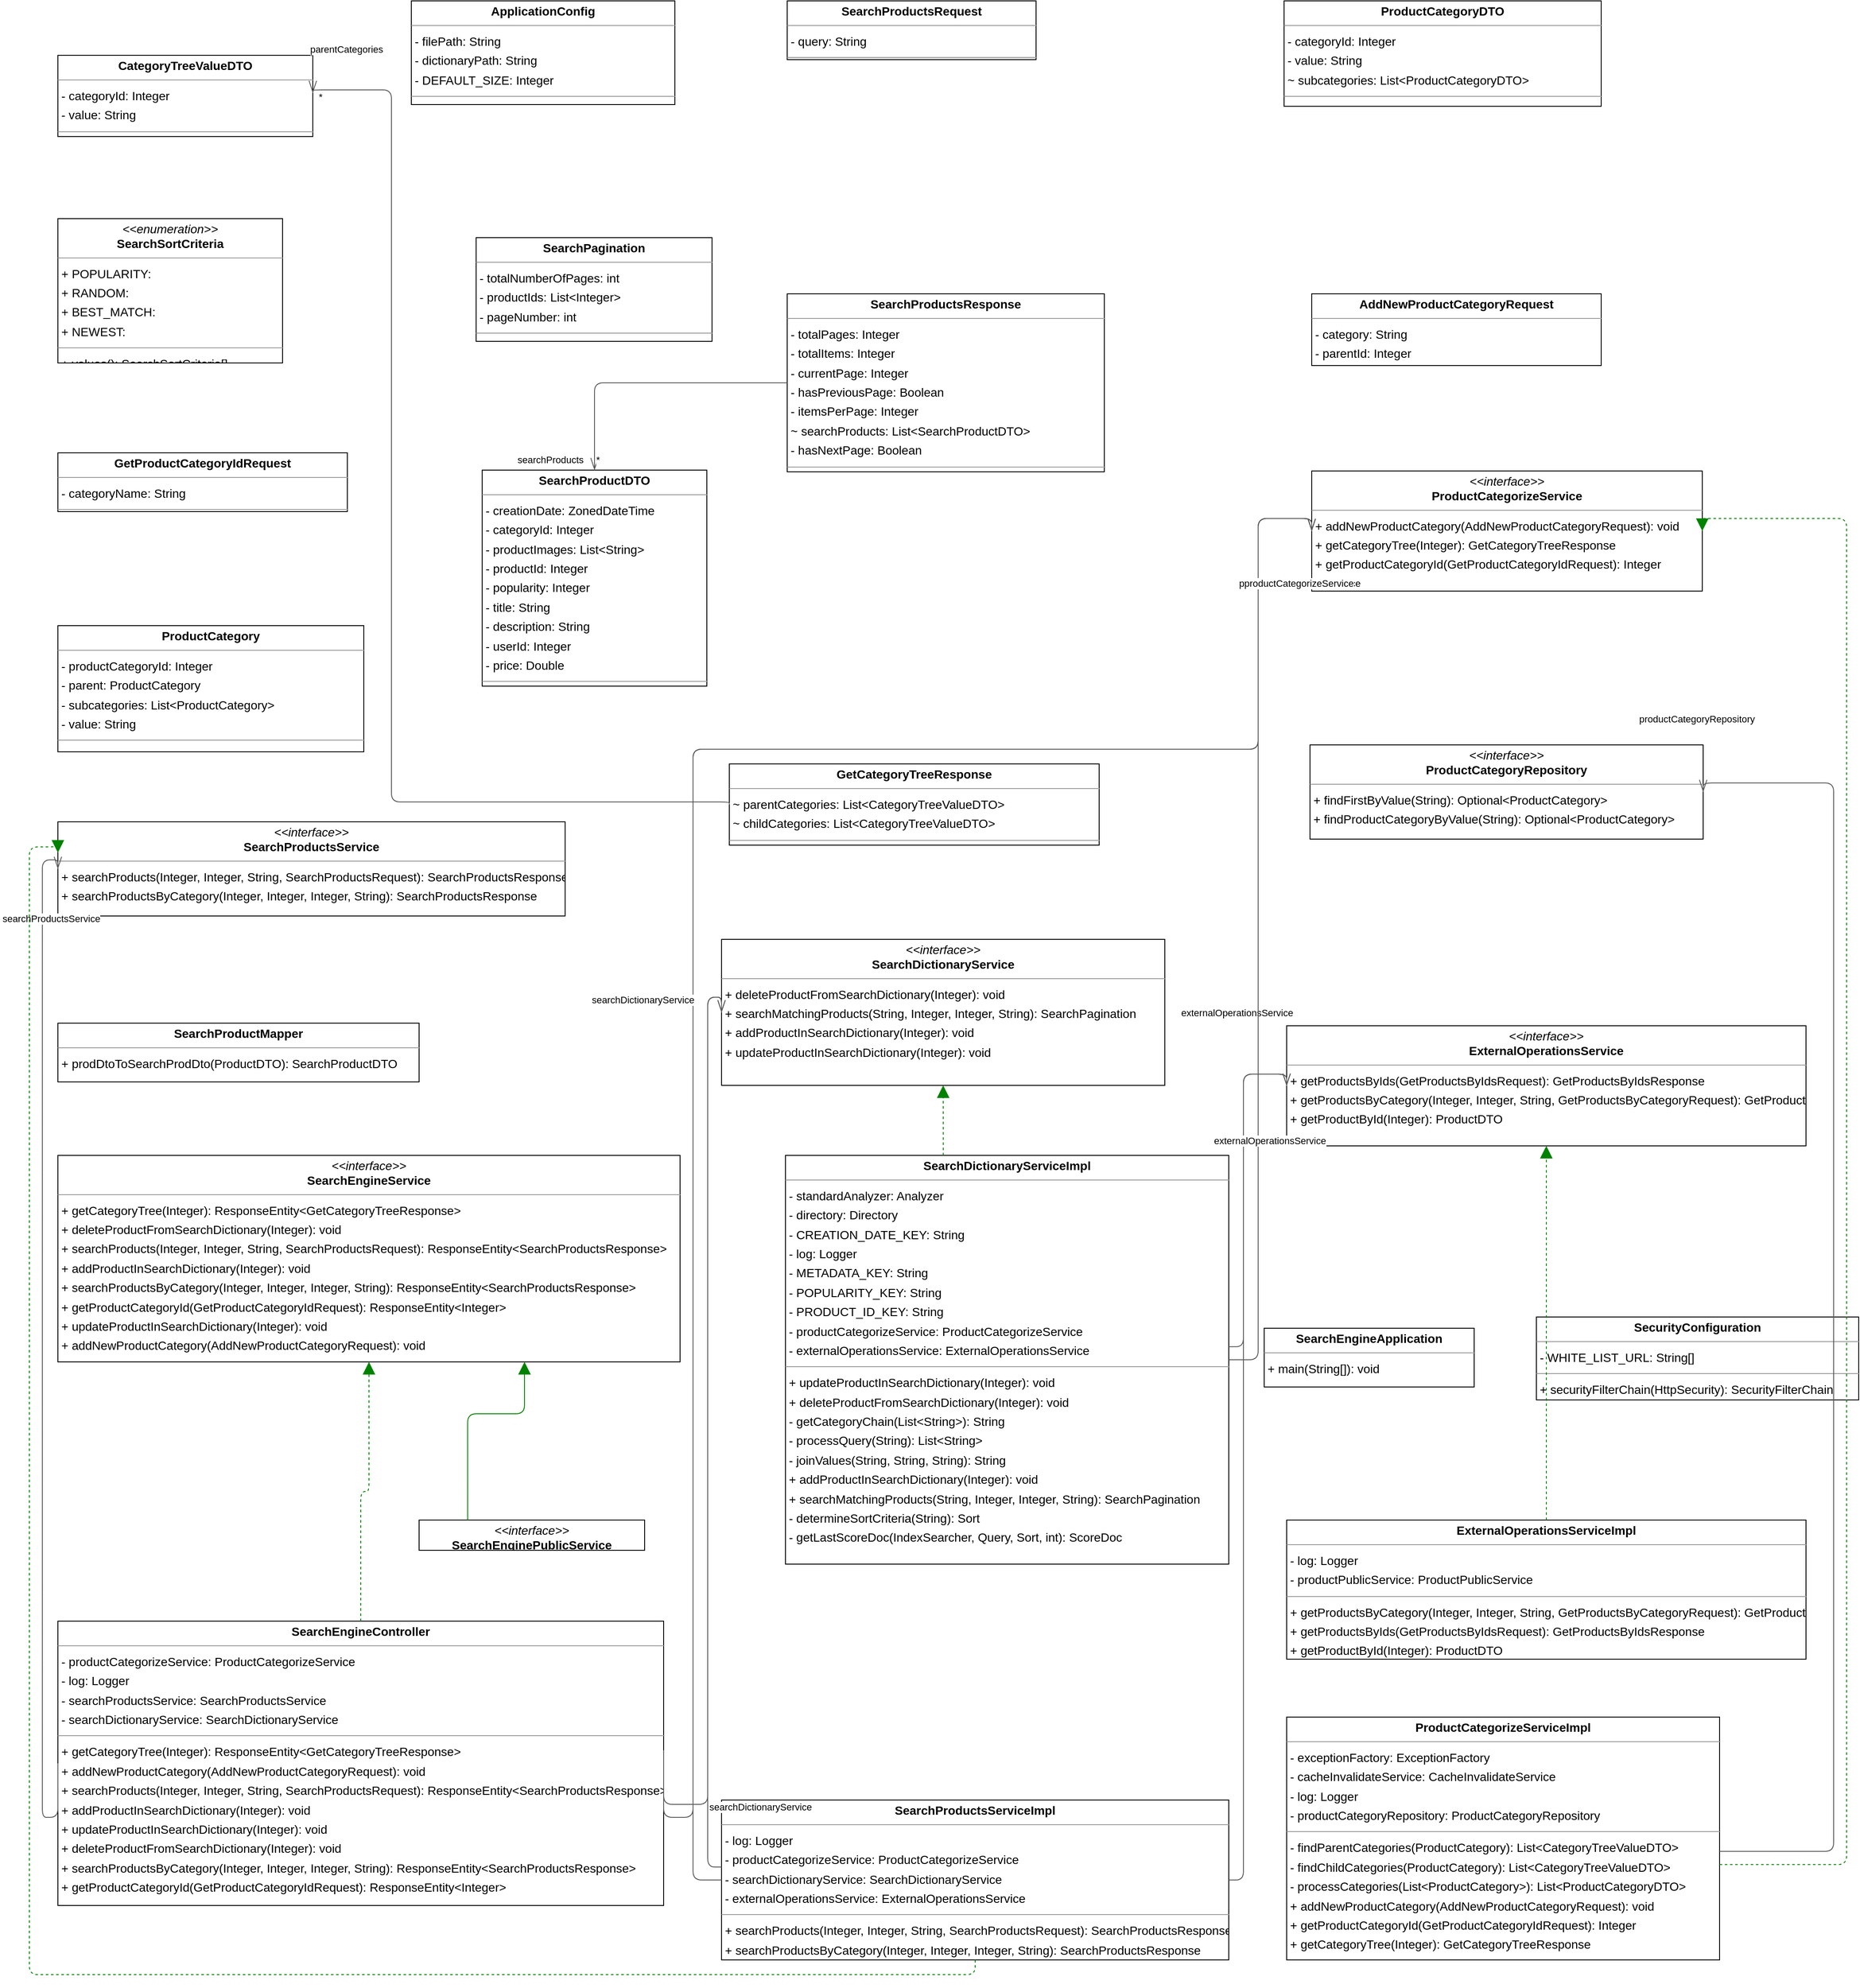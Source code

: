 <mxfile version="24.5.4" type="device">
  <diagram id="bZ5qnCtFSmz34LPYj8fW" name="Page-1">
    <mxGraphModel dx="6136" dy="1944" grid="1" gridSize="10" guides="1" tooltips="1" connect="1" arrows="1" fold="1" page="0" pageScale="1" pageWidth="850" pageHeight="1100" background="none" math="0" shadow="0">
      <root>
        <mxCell id="0" />
        <mxCell id="1" parent="0" />
        <mxCell id="node0" value="&lt;p style=&quot;margin:0px;margin-top:4px;text-align:center;&quot;&gt;&lt;b&gt;AddNewProductCategoryRequest&lt;/b&gt;&lt;/p&gt;&lt;hr size=&quot;1&quot;/&gt;&lt;p style=&quot;margin:0 0 0 4px;line-height:1.6;&quot;&gt;- category: String&lt;br/&gt;- parentId: Integer&lt;/p&gt;&lt;hr size=&quot;1&quot;/&gt;&lt;p style=&quot;margin:0 0 0 4px;line-height:1.6;&quot;&gt;+ toString(): String&lt;br/&gt;+ hashCode(): int&lt;br/&gt;+ builder(): AddNewProductCategoryRequestBuilder&lt;br/&gt;+ setCategory(String): void&lt;br/&gt;+ getCategory(): String&lt;br/&gt;+ setParentId(Integer): void&lt;br/&gt;+ getParentId(): Integer&lt;br/&gt;# canEqual(Object): boolean&lt;br/&gt;+ equals(Object): boolean&lt;/p&gt;" style="verticalAlign=top;align=left;overflow=fill;fontSize=14;fontFamily=Helvetica;html=1;rounded=0;shadow=0;comic=0;labelBackgroundColor=none;strokeWidth=1;" parent="1" vertex="1">
          <mxGeometry x="1191" y="1904" width="335" height="83" as="geometry" />
        </mxCell>
        <mxCell id="node24" value="&lt;p style=&quot;margin:0px;margin-top:4px;text-align:center;&quot;&gt;&lt;b&gt;ApplicationConfig&lt;/b&gt;&lt;/p&gt;&lt;hr size=&quot;1&quot;/&gt;&lt;p style=&quot;margin:0 0 0 4px;line-height:1.6;&quot;&gt;- filePath: String&lt;br/&gt;- dictionaryPath: String&lt;br/&gt;- DEFAULT_SIZE: Integer&lt;/p&gt;&lt;hr size=&quot;1&quot;/&gt;&lt;p style=&quot;margin:0 0 0 4px;line-height:1.6;&quot;&gt;+ getStandardAnalyzer(): StandardAnalyzer&lt;br/&gt;+ getDirectory(): Directory&lt;/p&gt;" style="verticalAlign=top;align=left;overflow=fill;fontSize=14;fontFamily=Helvetica;html=1;rounded=0;shadow=0;comic=0;labelBackgroundColor=none;strokeWidth=1;" parent="1" vertex="1">
          <mxGeometry x="149" y="1565" width="305" height="120" as="geometry" />
        </mxCell>
        <mxCell id="node17" value="&lt;p style=&quot;margin:0px;margin-top:4px;text-align:center;&quot;&gt;&lt;b&gt;CategoryTreeValueDTO&lt;/b&gt;&lt;/p&gt;&lt;hr size=&quot;1&quot;/&gt;&lt;p style=&quot;margin:0 0 0 4px;line-height:1.6;&quot;&gt;- categoryId: Integer&lt;br/&gt;- value: String&lt;/p&gt;&lt;hr size=&quot;1&quot;/&gt;&lt;p style=&quot;margin:0 0 0 4px;line-height:1.6;&quot;&gt;+ builder(): CategoryTreeValueDTOBuilder&lt;br/&gt;+ getValue(): String&lt;br/&gt;+ hashCode(): int&lt;br/&gt;+ getCategoryId(): Integer&lt;br/&gt;+ toString(): String&lt;br/&gt;+ equals(Object): boolean&lt;br/&gt;+ setCategoryId(Integer): void&lt;br/&gt;+ setValue(String): void&lt;br/&gt;# canEqual(Object): boolean&lt;/p&gt;" style="verticalAlign=top;align=left;overflow=fill;fontSize=14;fontFamily=Helvetica;html=1;rounded=0;shadow=0;comic=0;labelBackgroundColor=none;strokeWidth=1;" parent="1" vertex="1">
          <mxGeometry x="-260" y="1628" width="295" height="94" as="geometry" />
        </mxCell>
        <mxCell id="node5" value="&lt;p style=&quot;margin:0px;margin-top:4px;text-align:center;&quot;&gt;&lt;i&gt;&amp;lt;&amp;lt;interface&amp;gt;&amp;gt;&lt;/i&gt;&lt;br/&gt;&lt;b&gt;ExternalOperationsService&lt;/b&gt;&lt;/p&gt;&lt;hr size=&quot;1&quot;/&gt;&lt;p style=&quot;margin:0 0 0 4px;line-height:1.6;&quot;&gt;+ getProductsByIds(GetProductsByIdsRequest): GetProductsByIdsResponse&lt;br/&gt;+ getProductsByCategory(Integer, Integer, String, GetProductsByCategoryRequest): GetProductsByCategoryResponse&lt;br/&gt;+ getProductById(Integer): ProductDTO&lt;/p&gt;" style="verticalAlign=top;align=left;overflow=fill;fontSize=14;fontFamily=Helvetica;html=1;rounded=0;shadow=0;comic=0;labelBackgroundColor=none;strokeWidth=1;" parent="1" vertex="1">
          <mxGeometry x="1162" y="2751" width="601" height="139" as="geometry" />
        </mxCell>
        <mxCell id="node13" value="&lt;p style=&quot;margin:0px;margin-top:4px;text-align:center;&quot;&gt;&lt;b&gt;ExternalOperationsServiceImpl&lt;/b&gt;&lt;/p&gt;&lt;hr size=&quot;1&quot;/&gt;&lt;p style=&quot;margin:0 0 0 4px;line-height:1.6;&quot;&gt;- log: Logger&lt;br/&gt;- productPublicService: ProductPublicService&lt;/p&gt;&lt;hr size=&quot;1&quot;/&gt;&lt;p style=&quot;margin:0 0 0 4px;line-height:1.6;&quot;&gt;+ getProductsByCategory(Integer, Integer, String, GetProductsByCategoryRequest): GetProductsByCategoryResponse&lt;br/&gt;+ getProductsByIds(GetProductsByIdsRequest): GetProductsByIdsResponse&lt;br/&gt;+ getProductById(Integer): ProductDTO&lt;/p&gt;" style="verticalAlign=top;align=left;overflow=fill;fontSize=14;fontFamily=Helvetica;html=1;rounded=0;shadow=0;comic=0;labelBackgroundColor=none;strokeWidth=1;" parent="1" vertex="1">
          <mxGeometry x="1162" y="3323" width="601" height="161" as="geometry" />
        </mxCell>
        <mxCell id="node26" value="&lt;p style=&quot;margin:0px;margin-top:4px;text-align:center;&quot;&gt;&lt;b&gt;GetCategoryTreeResponse&lt;/b&gt;&lt;/p&gt;&lt;hr size=&quot;1&quot;/&gt;&lt;p style=&quot;margin:0 0 0 4px;line-height:1.6;&quot;&gt;~ parentCategories: List&amp;lt;CategoryTreeValueDTO&amp;gt;&lt;br/&gt;~ childCategories: List&amp;lt;CategoryTreeValueDTO&amp;gt;&lt;/p&gt;&lt;hr size=&quot;1&quot;/&gt;&lt;p style=&quot;margin:0 0 0 4px;line-height:1.6;&quot;&gt;+ builder(): GetCategoryTreeResponseBuilder&lt;br/&gt;+ getParentCategories(): List&amp;lt;CategoryTreeValueDTO&amp;gt;&lt;br/&gt;+ equals(Object): boolean&lt;br/&gt;+ hashCode(): int&lt;br/&gt;+ setParentCategories(List&amp;lt;CategoryTreeValueDTO&amp;gt;): void&lt;br/&gt;+ getChildCategories(): List&amp;lt;CategoryTreeValueDTO&amp;gt;&lt;br/&gt;+ toString(): String&lt;br/&gt;# canEqual(Object): boolean&lt;br/&gt;+ setChildCategories(List&amp;lt;CategoryTreeValueDTO&amp;gt;): void&lt;/p&gt;" style="verticalAlign=top;align=left;overflow=fill;fontSize=14;fontFamily=Helvetica;html=1;rounded=0;shadow=0;comic=0;labelBackgroundColor=none;strokeWidth=1;" parent="1" vertex="1">
          <mxGeometry x="517" y="2448" width="428" height="94" as="geometry" />
        </mxCell>
        <mxCell id="node10" value="&lt;p style=&quot;margin:0px;margin-top:4px;text-align:center;&quot;&gt;&lt;b&gt;GetProductCategoryIdRequest&lt;/b&gt;&lt;/p&gt;&lt;hr size=&quot;1&quot;/&gt;&lt;p style=&quot;margin:0 0 0 4px;line-height:1.6;&quot;&gt;- categoryName: String&lt;/p&gt;&lt;hr size=&quot;1&quot;/&gt;&lt;p style=&quot;margin:0 0 0 4px;line-height:1.6;&quot;&gt;+ builder(): GetProductCategoryIdRequestBuilder&lt;br/&gt;# canEqual(Object): boolean&lt;br/&gt;+ hashCode(): int&lt;br/&gt;+ getCategoryName(): String&lt;br/&gt;+ setCategoryName(String): void&lt;br/&gt;+ toString(): String&lt;br/&gt;+ equals(Object): boolean&lt;/p&gt;" style="verticalAlign=top;align=left;overflow=fill;fontSize=14;fontFamily=Helvetica;html=1;rounded=0;shadow=0;comic=0;labelBackgroundColor=none;strokeWidth=1;" parent="1" vertex="1">
          <mxGeometry x="-260" y="2088" width="335" height="68" as="geometry" />
        </mxCell>
        <mxCell id="node12" value="&lt;p style=&quot;margin:0px;margin-top:4px;text-align:center;&quot;&gt;&lt;i&gt;&amp;lt;&amp;lt;interface&amp;gt;&amp;gt;&lt;/i&gt;&lt;br/&gt;&lt;b&gt;ProductCategorizeService&lt;/b&gt;&lt;/p&gt;&lt;hr size=&quot;1&quot;/&gt;&lt;p style=&quot;margin:0 0 0 4px;line-height:1.6;&quot;&gt;+ addNewProductCategory(AddNewProductCategoryRequest): void&lt;br/&gt;+ getCategoryTree(Integer): GetCategoryTreeResponse&lt;br/&gt;+ getProductCategoryId(GetProductCategoryIdRequest): Integer&lt;/p&gt;" style="verticalAlign=top;align=left;overflow=fill;fontSize=14;fontFamily=Helvetica;html=1;rounded=0;shadow=0;comic=0;labelBackgroundColor=none;strokeWidth=1;" parent="1" vertex="1">
          <mxGeometry x="1191" y="2109" width="452" height="139" as="geometry" />
        </mxCell>
        <mxCell id="node3" value="&lt;p style=&quot;margin:0px;margin-top:4px;text-align:center;&quot;&gt;&lt;b&gt;ProductCategorizeServiceImpl&lt;/b&gt;&lt;/p&gt;&lt;hr size=&quot;1&quot;/&gt;&lt;p style=&quot;margin:0 0 0 4px;line-height:1.6;&quot;&gt;- exceptionFactory: ExceptionFactory&lt;br/&gt;- cacheInvalidateService: CacheInvalidateService&lt;br/&gt;- log: Logger&lt;br/&gt;- productCategoryRepository: ProductCategoryRepository&lt;/p&gt;&lt;hr size=&quot;1&quot;/&gt;&lt;p style=&quot;margin:0 0 0 4px;line-height:1.6;&quot;&gt;- findParentCategories(ProductCategory): List&amp;lt;CategoryTreeValueDTO&amp;gt;&lt;br/&gt;- findChildCategories(ProductCategory): List&amp;lt;CategoryTreeValueDTO&amp;gt;&lt;br/&gt;- processCategories(List&amp;lt;ProductCategory&amp;gt;): List&amp;lt;ProductCategoryDTO&amp;gt;&lt;br/&gt;+ addNewProductCategory(AddNewProductCategoryRequest): void&lt;br/&gt;+ getProductCategoryId(GetProductCategoryIdRequest): Integer&lt;br/&gt;+ getCategoryTree(Integer): GetCategoryTreeResponse&lt;/p&gt;" style="verticalAlign=top;align=left;overflow=fill;fontSize=14;fontFamily=Helvetica;html=1;rounded=0;shadow=0;comic=0;labelBackgroundColor=none;strokeWidth=1;" parent="1" vertex="1">
          <mxGeometry x="1162" y="3551" width="501" height="281" as="geometry" />
        </mxCell>
        <mxCell id="node21" value="&lt;p style=&quot;margin:0px;margin-top:4px;text-align:center;&quot;&gt;&lt;b&gt;ProductCategory&lt;/b&gt;&lt;/p&gt;&lt;hr size=&quot;1&quot;/&gt;&lt;p style=&quot;margin:0 0 0 4px;line-height:1.6;&quot;&gt;- productCategoryId: Integer&lt;br/&gt;- parent: ProductCategory&lt;br/&gt;- subcategories: List&amp;lt;ProductCategory&amp;gt;&lt;br/&gt;- value: String&lt;/p&gt;&lt;hr size=&quot;1&quot;/&gt;&lt;p style=&quot;margin:0 0 0 4px;line-height:1.6;&quot;&gt;+ hashCode(): int&lt;br/&gt;+ setSubcategories(List&amp;lt;ProductCategory&amp;gt;): void&lt;br/&gt;+ getSubcategories(): List&amp;lt;ProductCategory&amp;gt;&lt;br/&gt;+ setProductCategoryId(Integer): void&lt;br/&gt;+ setParent(ProductCategory): void&lt;br/&gt;+ setValue(String): void&lt;br/&gt;+ getParent(): ProductCategory&lt;br/&gt;+ builder(): ProductCategoryBuilder&lt;br/&gt;+ getProductCategoryId(): Integer&lt;br/&gt;+ getValue(): String&lt;br/&gt;+ equals(Object): boolean&lt;br/&gt;# canEqual(Object): boolean&lt;br/&gt;+ toString(): String&lt;/p&gt;" style="verticalAlign=top;align=left;overflow=fill;fontSize=14;fontFamily=Helvetica;html=1;rounded=0;shadow=0;comic=0;labelBackgroundColor=none;strokeWidth=1;" parent="1" vertex="1">
          <mxGeometry x="-260" y="2288" width="354" height="146" as="geometry" />
        </mxCell>
        <mxCell id="node1" value="&lt;p style=&quot;margin:0px;margin-top:4px;text-align:center;&quot;&gt;&lt;b&gt;ProductCategoryDTO&lt;/b&gt;&lt;/p&gt;&lt;hr size=&quot;1&quot;/&gt;&lt;p style=&quot;margin:0 0 0 4px;line-height:1.6;&quot;&gt;- categoryId: Integer&lt;br/&gt;- value: String&lt;br/&gt;~ subcategories: List&amp;lt;ProductCategoryDTO&amp;gt;&lt;/p&gt;&lt;hr size=&quot;1&quot;/&gt;&lt;p style=&quot;margin:0 0 0 4px;line-height:1.6;&quot;&gt;+ hashCode(): int&lt;br/&gt;+ setCategoryId(Integer): void&lt;br/&gt;+ setValue(String): void&lt;br/&gt;+ toString(): String&lt;br/&gt;+ getValue(): String&lt;br/&gt;# canEqual(Object): boolean&lt;br/&gt;+ getCategoryId(): Integer&lt;br/&gt;+ getSubcategories(): List&amp;lt;ProductCategoryDTO&amp;gt;&lt;br/&gt;+ equals(Object): boolean&lt;br/&gt;+ builder(): ProductCategoryDTOBuilder&lt;br/&gt;+ setSubcategories(List&amp;lt;ProductCategoryDTO&amp;gt;): void&lt;/p&gt;" style="verticalAlign=top;align=left;overflow=fill;fontSize=14;fontFamily=Helvetica;html=1;rounded=0;shadow=0;comic=0;labelBackgroundColor=none;strokeWidth=1;" parent="1" vertex="1">
          <mxGeometry x="1159" y="1565" width="367" height="122" as="geometry" />
        </mxCell>
        <mxCell id="node25" value="&lt;p style=&quot;margin:0px;margin-top:4px;text-align:center;&quot;&gt;&lt;i&gt;&amp;lt;&amp;lt;interface&amp;gt;&amp;gt;&lt;/i&gt;&lt;br/&gt;&lt;b&gt;ProductCategoryRepository&lt;/b&gt;&lt;/p&gt;&lt;hr size=&quot;1&quot;/&gt;&lt;p style=&quot;margin:0 0 0 4px;line-height:1.6;&quot;&gt;+ findFirstByValue(String): Optional&amp;lt;ProductCategory&amp;gt;&lt;br/&gt;+ findProductCategoryByValue(String): Optional&amp;lt;ProductCategory&amp;gt;&lt;/p&gt;" style="verticalAlign=top;align=left;overflow=fill;fontSize=14;fontFamily=Helvetica;html=1;rounded=0;shadow=0;comic=0;labelBackgroundColor=none;strokeWidth=1;" parent="1" vertex="1">
          <mxGeometry x="1189" y="2426" width="455" height="109" as="geometry" />
        </mxCell>
        <mxCell id="node6" value="&lt;p style=&quot;margin:0px;margin-top:4px;text-align:center;&quot;&gt;&lt;i&gt;&amp;lt;&amp;lt;interface&amp;gt;&amp;gt;&lt;/i&gt;&lt;br/&gt;&lt;b&gt;SearchDictionaryService&lt;/b&gt;&lt;/p&gt;&lt;hr size=&quot;1&quot;/&gt;&lt;p style=&quot;margin:0 0 0 4px;line-height:1.6;&quot;&gt;+ deleteProductFromSearchDictionary(Integer): void&lt;br/&gt;+ searchMatchingProducts(String, Integer, Integer, String): SearchPagination&lt;br/&gt;+ addProductInSearchDictionary(Integer): void&lt;br/&gt;+ updateProductInSearchDictionary(Integer): void&lt;/p&gt;" style="verticalAlign=top;align=left;overflow=fill;fontSize=14;fontFamily=Helvetica;html=1;rounded=0;shadow=0;comic=0;labelBackgroundColor=none;strokeWidth=1;" parent="1" vertex="1">
          <mxGeometry x="508" y="2651" width="513" height="169" as="geometry" />
        </mxCell>
        <mxCell id="node16" value="&lt;p style=&quot;margin:0px;margin-top:4px;text-align:center;&quot;&gt;&lt;b&gt;SearchDictionaryServiceImpl&lt;/b&gt;&lt;/p&gt;&lt;hr size=&quot;1&quot;/&gt;&lt;p style=&quot;margin:0 0 0 4px;line-height:1.6;&quot;&gt;- standardAnalyzer: Analyzer&lt;br/&gt;- directory: Directory&lt;br/&gt;- CREATION_DATE_KEY: String&lt;br/&gt;- log: Logger&lt;br/&gt;- METADATA_KEY: String&lt;br/&gt;- POPULARITY_KEY: String&lt;br/&gt;- PRODUCT_ID_KEY: String&lt;br/&gt;- productCategorizeService: ProductCategorizeService&lt;br/&gt;- externalOperationsService: ExternalOperationsService&lt;/p&gt;&lt;hr size=&quot;1&quot;/&gt;&lt;p style=&quot;margin:0 0 0 4px;line-height:1.6;&quot;&gt;+ updateProductInSearchDictionary(Integer): void&lt;br/&gt;+ deleteProductFromSearchDictionary(Integer): void&lt;br/&gt;- getCategoryChain(List&amp;lt;String&amp;gt;): String&lt;br/&gt;- processQuery(String): List&amp;lt;String&amp;gt;&lt;br/&gt;- joinValues(String, String, String): String&lt;br/&gt;+ addProductInSearchDictionary(Integer): void&lt;br/&gt;+ searchMatchingProducts(String, Integer, Integer, String): SearchPagination&lt;br/&gt;- determineSortCriteria(String): Sort&lt;br/&gt;- getLastScoreDoc(IndexSearcher, Query, Sort, int): ScoreDoc&lt;/p&gt;" style="verticalAlign=top;align=left;overflow=fill;fontSize=14;fontFamily=Helvetica;html=1;rounded=0;shadow=0;comic=0;labelBackgroundColor=none;strokeWidth=1;" parent="1" vertex="1">
          <mxGeometry x="582" y="2901" width="513" height="473" as="geometry" />
        </mxCell>
        <mxCell id="node14" value="&lt;p style=&quot;margin:0px;margin-top:4px;text-align:center;&quot;&gt;&lt;b&gt;SearchEngineApplication&lt;/b&gt;&lt;/p&gt;&lt;hr size=&quot;1&quot;/&gt;&lt;p style=&quot;margin:0 0 0 4px;line-height:1.6;&quot;&gt;+ main(String[]): void&lt;/p&gt;" style="verticalAlign=top;align=left;overflow=fill;fontSize=14;fontFamily=Helvetica;html=1;rounded=0;shadow=0;comic=0;labelBackgroundColor=none;strokeWidth=1;" parent="1" vertex="1">
          <mxGeometry x="1136" y="3101" width="243" height="68" as="geometry" />
        </mxCell>
        <mxCell id="node22" value="&lt;p style=&quot;margin:0px;margin-top:4px;text-align:center;&quot;&gt;&lt;b&gt;SearchEngineController&lt;/b&gt;&lt;/p&gt;&lt;hr size=&quot;1&quot;/&gt;&lt;p style=&quot;margin:0 0 0 4px;line-height:1.6;&quot;&gt;- productCategorizeService: ProductCategorizeService&lt;br/&gt;- log: Logger&lt;br/&gt;- searchProductsService: SearchProductsService&lt;br/&gt;- searchDictionaryService: SearchDictionaryService&lt;/p&gt;&lt;hr size=&quot;1&quot;/&gt;&lt;p style=&quot;margin:0 0 0 4px;line-height:1.6;&quot;&gt;+ getCategoryTree(Integer): ResponseEntity&amp;lt;GetCategoryTreeResponse&amp;gt;&lt;br/&gt;+ addNewProductCategory(AddNewProductCategoryRequest): void&lt;br/&gt;+ searchProducts(Integer, Integer, String, SearchProductsRequest): ResponseEntity&amp;lt;SearchProductsResponse&amp;gt;&lt;br/&gt;+ addProductInSearchDictionary(Integer): void&lt;br/&gt;+ updateProductInSearchDictionary(Integer): void&lt;br/&gt;+ deleteProductFromSearchDictionary(Integer): void&lt;br/&gt;+ searchProductsByCategory(Integer, Integer, Integer, String): ResponseEntity&amp;lt;SearchProductsResponse&amp;gt;&lt;br/&gt;+ getProductCategoryId(GetProductCategoryIdRequest): ResponseEntity&amp;lt;Integer&amp;gt;&lt;/p&gt;" style="verticalAlign=top;align=left;overflow=fill;fontSize=14;fontFamily=Helvetica;html=1;rounded=0;shadow=0;comic=0;labelBackgroundColor=none;strokeWidth=1;" parent="1" vertex="1">
          <mxGeometry x="-260" y="3440" width="701" height="329" as="geometry" />
        </mxCell>
        <mxCell id="node2" value="&lt;p style=&quot;margin:0px;margin-top:4px;text-align:center;&quot;&gt;&lt;i&gt;&amp;lt;&amp;lt;interface&amp;gt;&amp;gt;&lt;/i&gt;&lt;br/&gt;&lt;b&gt;SearchEnginePublicService&lt;/b&gt;&lt;/p&gt;&lt;hr size=&quot;1&quot;/&gt;" style="verticalAlign=top;align=left;overflow=fill;fontSize=14;fontFamily=Helvetica;html=1;rounded=0;shadow=0;comic=0;labelBackgroundColor=none;strokeWidth=1;" parent="1" vertex="1">
          <mxGeometry x="158" y="3323" width="261" height="35" as="geometry" />
        </mxCell>
        <mxCell id="node7" value="&lt;p style=&quot;margin:0px;margin-top:4px;text-align:center;&quot;&gt;&lt;i&gt;&amp;lt;&amp;lt;interface&amp;gt;&amp;gt;&lt;/i&gt;&lt;br&gt;&lt;b&gt;SearchEngineService&lt;/b&gt;&lt;/p&gt;&lt;hr size=&quot;1&quot;&gt;&lt;p style=&quot;margin:0 0 0 4px;line-height:1.6;&quot;&gt;+ getCategoryTree(Integer): ResponseEntity&amp;lt;GetCategoryTreeResponse&amp;gt;&lt;br&gt;+ deleteProductFromSearchDictionary(Integer): void&lt;br&gt;+ searchProducts(Integer, Integer, String, SearchProductsRequest): ResponseEntity&amp;lt;SearchProductsResponse&amp;gt;&lt;br&gt;+ addProductInSearchDictionary(Integer): void&lt;br&gt;+ searchProductsByCategory(Integer, Integer, Integer, String): ResponseEntity&amp;lt;SearchProductsResponse&amp;gt;&lt;br&gt;+ getProductCategoryId(GetProductCategoryIdRequest): ResponseEntity&amp;lt;Integer&amp;gt;&lt;br&gt;+ updateProductInSearchDictionary(Integer): void&lt;br&gt;+ addNewProductCategory(AddNewProductCategoryRequest): void&lt;/p&gt;" style="verticalAlign=top;align=left;overflow=fill;fontSize=14;fontFamily=Helvetica;html=1;rounded=0;shadow=0;comic=0;labelBackgroundColor=none;strokeWidth=1;" parent="1" vertex="1">
          <mxGeometry x="-260" y="2901" width="720" height="239" as="geometry" />
        </mxCell>
        <mxCell id="node15" value="&lt;p style=&quot;margin:0px;margin-top:4px;text-align:center;&quot;&gt;&lt;b&gt;SearchPagination&lt;/b&gt;&lt;/p&gt;&lt;hr size=&quot;1&quot;/&gt;&lt;p style=&quot;margin:0 0 0 4px;line-height:1.6;&quot;&gt;- totalNumberOfPages: int&lt;br/&gt;- productIds: List&amp;lt;Integer&amp;gt;&lt;br/&gt;- pageNumber: int&lt;/p&gt;&lt;hr size=&quot;1&quot;/&gt;&lt;p style=&quot;margin:0 0 0 4px;line-height:1.6;&quot;&gt;+ getPageNumber(): int&lt;br/&gt;+ setTotalNumberOfPages(int): void&lt;br/&gt;# canEqual(Object): boolean&lt;br/&gt;+ getTotalNumberOfPages(): int&lt;br/&gt;+ builder(): SearchPaginationBuilder&lt;br/&gt;+ equals(Object): boolean&lt;br/&gt;+ setProductIds(List&amp;lt;Integer&amp;gt;): void&lt;br/&gt;+ hashCode(): int&lt;br/&gt;+ getProductIds(): List&amp;lt;Integer&amp;gt;&lt;br/&gt;+ setPageNumber(int): void&lt;br/&gt;+ toString(): String&lt;/p&gt;" style="verticalAlign=top;align=left;overflow=fill;fontSize=14;fontFamily=Helvetica;html=1;rounded=0;shadow=0;comic=0;labelBackgroundColor=none;strokeWidth=1;" parent="1" vertex="1">
          <mxGeometry x="224" y="1839" width="273" height="120" as="geometry" />
        </mxCell>
        <mxCell id="node20" value="&lt;p style=&quot;margin:0px;margin-top:4px;text-align:center;&quot;&gt;&lt;b&gt;SearchProductDTO&lt;/b&gt;&lt;/p&gt;&lt;hr size=&quot;1&quot;/&gt;&lt;p style=&quot;margin:0 0 0 4px;line-height:1.6;&quot;&gt;- creationDate: ZonedDateTime&lt;br/&gt;- categoryId: Integer&lt;br/&gt;- productImages: List&amp;lt;String&amp;gt;&lt;br/&gt;- productId: Integer&lt;br/&gt;- popularity: Integer&lt;br/&gt;- title: String&lt;br/&gt;- description: String&lt;br/&gt;- userId: Integer&lt;br/&gt;- price: Double&lt;/p&gt;&lt;hr size=&quot;1&quot;/&gt;&lt;p style=&quot;margin:0 0 0 4px;line-height:1.6;&quot;&gt;+ getDescription(): String&lt;br/&gt;+ getProductImages(): List&amp;lt;String&amp;gt;&lt;br/&gt;+ getUserId(): Integer&lt;br/&gt;+ getTitle(): String&lt;br/&gt;+ setCreationDate(ZonedDateTime): void&lt;br/&gt;+ getPopularity(): Integer&lt;br/&gt;+ getCreationDate(): ZonedDateTime&lt;br/&gt;+ getCategoryId(): Integer&lt;br/&gt;+ getPrice(): Double&lt;br/&gt;# canEqual(Object): boolean&lt;br/&gt;+ toString(): String&lt;br/&gt;+ setProductId(Integer): void&lt;br/&gt;+ hashCode(): int&lt;br/&gt;+ setCategoryId(Integer): void&lt;br/&gt;+ setUserId(Integer): void&lt;br/&gt;+ builder(): SearchProductDTOBuilder&lt;br/&gt;+ setTitle(String): void&lt;br/&gt;+ getProductId(): Integer&lt;br/&gt;+ setDescription(String): void&lt;br/&gt;+ equals(Object): boolean&lt;br/&gt;+ setProductImages(List&amp;lt;String&amp;gt;): void&lt;br/&gt;+ setPrice(Double): void&lt;br/&gt;+ setPopularity(Integer): void&lt;/p&gt;" style="verticalAlign=top;align=left;overflow=fill;fontSize=14;fontFamily=Helvetica;html=1;rounded=0;shadow=0;comic=0;labelBackgroundColor=none;strokeWidth=1;" parent="1" vertex="1">
          <mxGeometry x="231" y="2108" width="260" height="250" as="geometry" />
        </mxCell>
        <mxCell id="node23" value="&lt;p style=&quot;margin:0px;margin-top:4px;text-align:center;&quot;&gt;&lt;b&gt;SearchProductMapper&lt;/b&gt;&lt;/p&gt;&lt;hr size=&quot;1&quot;/&gt;&lt;p style=&quot;margin:0 0 0 4px;line-height:1.6;&quot;&gt;+ prodDtoToSearchProdDto(ProductDTO): SearchProductDTO&lt;/p&gt;" style="verticalAlign=top;align=left;overflow=fill;fontSize=14;fontFamily=Helvetica;html=1;rounded=0;shadow=0;comic=0;labelBackgroundColor=none;strokeWidth=1;" parent="1" vertex="1">
          <mxGeometry x="-260" y="2748" width="418" height="68" as="geometry" />
        </mxCell>
        <mxCell id="node8" value="&lt;p style=&quot;margin:0px;margin-top:4px;text-align:center;&quot;&gt;&lt;b&gt;SearchProductsRequest&lt;/b&gt;&lt;/p&gt;&lt;hr size=&quot;1&quot;/&gt;&lt;p style=&quot;margin:0 0 0 4px;line-height:1.6;&quot;&gt;- query: String&lt;/p&gt;&lt;hr size=&quot;1&quot;/&gt;&lt;p style=&quot;margin:0 0 0 4px;line-height:1.6;&quot;&gt;+ setQuery(String): void&lt;br/&gt;+ hashCode(): int&lt;br/&gt;# canEqual(Object): boolean&lt;br/&gt;+ equals(Object): boolean&lt;br/&gt;+ toString(): String&lt;br/&gt;+ getQuery(): String&lt;br/&gt;+ builder(): SearchProductsRequestBuilder&lt;/p&gt;" style="verticalAlign=top;align=left;overflow=fill;fontSize=14;fontFamily=Helvetica;html=1;rounded=0;shadow=0;comic=0;labelBackgroundColor=none;strokeWidth=1;" parent="1" vertex="1">
          <mxGeometry x="584" y="1565" width="288" height="68" as="geometry" />
        </mxCell>
        <mxCell id="node11" value="&lt;p style=&quot;margin:0px;margin-top:4px;text-align:center;&quot;&gt;&lt;b&gt;SearchProductsResponse&lt;/b&gt;&lt;/p&gt;&lt;hr size=&quot;1&quot;/&gt;&lt;p style=&quot;margin:0 0 0 4px;line-height:1.6;&quot;&gt;- totalPages: Integer&lt;br/&gt;- totalItems: Integer&lt;br/&gt;- currentPage: Integer&lt;br/&gt;- hasPreviousPage: Boolean&lt;br/&gt;- itemsPerPage: Integer&lt;br/&gt;~ searchProducts: List&amp;lt;SearchProductDTO&amp;gt;&lt;br/&gt;- hasNextPage: Boolean&lt;/p&gt;&lt;hr size=&quot;1&quot;/&gt;&lt;p style=&quot;margin:0 0 0 4px;line-height:1.6;&quot;&gt;+ hashCode(): int&lt;br/&gt;+ getCurrentPage(): Integer&lt;br/&gt;+ toString(): String&lt;br/&gt;+ setTotalItems(Integer): void&lt;br/&gt;+ setHasNextPage(Boolean): void&lt;br/&gt;# canEqual(Object): boolean&lt;br/&gt;+ getHasPreviousPage(): Boolean&lt;br/&gt;+ getTotalPages(): Integer&lt;br/&gt;+ setItemsPerPage(Integer): void&lt;br/&gt;+ getTotalItems(): Integer&lt;br/&gt;+ getHasNextPage(): Boolean&lt;br/&gt;+ equals(Object): boolean&lt;br/&gt;+ setHasPreviousPage(Boolean): void&lt;br/&gt;+ getSearchProducts(): List&amp;lt;SearchProductDTO&amp;gt;&lt;br/&gt;+ builder(): SearchProductsResponseBuilder&lt;br/&gt;+ getItemsPerPage(): Integer&lt;br/&gt;+ setSearchProducts(List&amp;lt;SearchProductDTO&amp;gt;): void&lt;br/&gt;+ setCurrentPage(Integer): void&lt;br/&gt;+ setTotalPages(Integer): void&lt;/p&gt;" style="verticalAlign=top;align=left;overflow=fill;fontSize=14;fontFamily=Helvetica;html=1;rounded=0;shadow=0;comic=0;labelBackgroundColor=none;strokeWidth=1;" parent="1" vertex="1">
          <mxGeometry x="584" y="1904" width="367" height="206" as="geometry" />
        </mxCell>
        <mxCell id="node18" value="&lt;p style=&quot;margin:0px;margin-top:4px;text-align:center;&quot;&gt;&lt;i&gt;&amp;lt;&amp;lt;interface&amp;gt;&amp;gt;&lt;/i&gt;&lt;br/&gt;&lt;b&gt;SearchProductsService&lt;/b&gt;&lt;/p&gt;&lt;hr size=&quot;1&quot;/&gt;&lt;p style=&quot;margin:0 0 0 4px;line-height:1.6;&quot;&gt;+ searchProducts(Integer, Integer, String, SearchProductsRequest): SearchProductsResponse&lt;br/&gt;+ searchProductsByCategory(Integer, Integer, Integer, String): SearchProductsResponse&lt;/p&gt;" style="verticalAlign=top;align=left;overflow=fill;fontSize=14;fontFamily=Helvetica;html=1;rounded=0;shadow=0;comic=0;labelBackgroundColor=none;strokeWidth=1;" parent="1" vertex="1">
          <mxGeometry x="-260" y="2515" width="587" height="109" as="geometry" />
        </mxCell>
        <mxCell id="node19" value="&lt;p style=&quot;margin:0px;margin-top:4px;text-align:center;&quot;&gt;&lt;b&gt;SearchProductsServiceImpl&lt;/b&gt;&lt;/p&gt;&lt;hr size=&quot;1&quot;/&gt;&lt;p style=&quot;margin:0 0 0 4px;line-height:1.6;&quot;&gt;- log: Logger&lt;br/&gt;- productCategorizeService: ProductCategorizeService&lt;br/&gt;- searchDictionaryService: SearchDictionaryService&lt;br/&gt;- externalOperationsService: ExternalOperationsService&lt;/p&gt;&lt;hr size=&quot;1&quot;/&gt;&lt;p style=&quot;margin:0 0 0 4px;line-height:1.6;&quot;&gt;+ searchProducts(Integer, Integer, String, SearchProductsRequest): SearchProductsResponse&lt;br/&gt;+ searchProductsByCategory(Integer, Integer, Integer, String): SearchProductsResponse&lt;/p&gt;" style="verticalAlign=top;align=left;overflow=fill;fontSize=14;fontFamily=Helvetica;html=1;rounded=0;shadow=0;comic=0;labelBackgroundColor=none;strokeWidth=1;" parent="1" vertex="1">
          <mxGeometry x="508" y="3647" width="587" height="185" as="geometry" />
        </mxCell>
        <mxCell id="node4" value="&lt;p style=&quot;margin:0px;margin-top:4px;text-align:center;&quot;&gt;&lt;i&gt;&amp;lt;&amp;lt;enumeration&amp;gt;&amp;gt;&lt;/i&gt;&lt;br/&gt;&lt;b&gt;SearchSortCriteria&lt;/b&gt;&lt;/p&gt;&lt;hr size=&quot;1&quot;/&gt;&lt;p style=&quot;margin:0 0 0 4px;line-height:1.6;&quot;&gt;+ POPULARITY: &lt;br/&gt;+ RANDOM: &lt;br/&gt;+ BEST_MATCH: &lt;br/&gt;+ NEWEST: &lt;/p&gt;&lt;hr size=&quot;1&quot;/&gt;&lt;p style=&quot;margin:0 0 0 4px;line-height:1.6;&quot;&gt;+ values(): SearchSortCriteria[]&lt;br/&gt;+ valueOf(String): SearchSortCriteria&lt;/p&gt;" style="verticalAlign=top;align=left;overflow=fill;fontSize=14;fontFamily=Helvetica;html=1;rounded=0;shadow=0;comic=0;labelBackgroundColor=none;strokeWidth=1;" parent="1" vertex="1">
          <mxGeometry x="-260" y="1817" width="260" height="167" as="geometry" />
        </mxCell>
        <mxCell id="node9" value="&lt;p style=&quot;margin:0px;margin-top:4px;text-align:center;&quot;&gt;&lt;b&gt;SecurityConfiguration&lt;/b&gt;&lt;/p&gt;&lt;hr size=&quot;1&quot;/&gt;&lt;p style=&quot;margin:0 0 0 4px;line-height:1.6;&quot;&gt;- WHITE_LIST_URL: String[]&lt;/p&gt;&lt;hr size=&quot;1&quot;/&gt;&lt;p style=&quot;margin:0 0 0 4px;line-height:1.6;&quot;&gt;+ securityFilterChain(HttpSecurity): SecurityFilterChain&lt;/p&gt;" style="verticalAlign=top;align=left;overflow=fill;fontSize=14;fontFamily=Helvetica;html=1;rounded=0;shadow=0;comic=0;labelBackgroundColor=none;strokeWidth=1;" parent="1" vertex="1">
          <mxGeometry x="1451" y="3088" width="373" height="96" as="geometry" />
        </mxCell>
        <mxCell id="edge5" value="" style="html=1;rounded=1;edgeStyle=orthogonalEdgeStyle;dashed=1;startArrow=none;endArrow=block;endSize=12;strokeColor=#008200;exitX=0.500;exitY=0.000;exitDx=0;exitDy=0;entryX=0.500;entryY=1.000;entryDx=0;entryDy=0;" parent="1" source="node13" target="node5" edge="1">
          <mxGeometry width="50" height="50" relative="1" as="geometry">
            <Array as="points" />
          </mxGeometry>
        </mxCell>
        <mxCell id="edge15" value="" style="html=1;rounded=1;edgeStyle=orthogonalEdgeStyle;dashed=0;startArrow=diamondThinstartSize=12;endArrow=openThin;endSize=12;strokeColor=#595959;exitX=0.000;exitY=0.500;exitDx=0;exitDy=0;entryX=1.000;entryY=0.464;entryDx=0;entryDy=0;" parent="1" source="node26" target="node17" edge="1">
          <mxGeometry width="50" height="50" relative="1" as="geometry">
            <Array as="points">
              <mxPoint x="126" y="2492" />
              <mxPoint x="126" y="1668" />
            </Array>
          </mxGeometry>
        </mxCell>
        <mxCell id="label90" value="" style="edgeLabel;resizable=0;html=1;align=left;verticalAlign=top;strokeColor=default;" parent="edge15" vertex="1" connectable="0">
          <mxGeometry x="121" y="1664" as="geometry" />
        </mxCell>
        <mxCell id="label94" value="*" style="edgeLabel;resizable=0;html=1;align=left;verticalAlign=top;strokeColor=default;" parent="edge15" vertex="1" connectable="0">
          <mxGeometry x="40" y="1663" as="geometry" />
        </mxCell>
        <mxCell id="label95" value="parentCategories" style="edgeLabel;resizable=0;html=1;align=left;verticalAlign=top;strokeColor=default;" parent="edge15" vertex="1" connectable="0">
          <mxGeometry x="30" y="1608" as="geometry" />
        </mxCell>
        <mxCell id="edge1" value="" style="html=1;rounded=1;edgeStyle=orthogonalEdgeStyle;dashed=1;startArrow=none;endArrow=block;endSize=12;strokeColor=#008200;exitX=1.000;exitY=0.607;exitDx=0;exitDy=0;entryX=1.000;entryY=0.500;entryDx=0;entryDy=0;" parent="1" source="node3" target="node12" edge="1">
          <mxGeometry width="50" height="50" relative="1" as="geometry">
            <Array as="points">
              <mxPoint x="1810" y="3721" />
              <mxPoint x="1810" y="2164" />
            </Array>
          </mxGeometry>
        </mxCell>
        <mxCell id="edge7" value="" style="html=1;rounded=1;edgeStyle=orthogonalEdgeStyle;dashed=0;startArrow=diamondThinstartSize=12;endArrow=openThin;endSize=12;strokeColor=#595959;exitX=1.000;exitY=0.553;exitDx=0;exitDy=0;entryX=1.000;entryY=0.500;entryDx=0;entryDy=0;" parent="1" source="node3" target="node25" edge="1">
          <mxGeometry width="50" height="50" relative="1" as="geometry">
            <Array as="points">
              <mxPoint x="1795" y="3706" />
              <mxPoint x="1795" y="2470" />
            </Array>
          </mxGeometry>
        </mxCell>
        <mxCell id="label42" value="" style="edgeLabel;resizable=0;html=1;align=left;verticalAlign=top;strokeColor=default;" parent="edge7" vertex="1" connectable="0">
          <mxGeometry x="1649" y="2465" as="geometry" />
        </mxCell>
        <mxCell id="label46" value="" style="edgeLabel;resizable=0;html=1;align=left;verticalAlign=top;strokeColor=default;" parent="edge7" vertex="1" connectable="0">
          <mxGeometry x="1668" y="3691" as="geometry" />
        </mxCell>
        <mxCell id="label47" value="productCategoryRepository" style="edgeLabel;resizable=0;html=1;align=left;verticalAlign=top;strokeColor=default;" parent="edge7" vertex="1" connectable="0">
          <mxGeometry x="1568" y="2383" as="geometry" />
        </mxCell>
        <mxCell id="edge10" value="" style="html=1;rounded=1;edgeStyle=orthogonalEdgeStyle;dashed=0;startArrow=diamondThinstartSize=12;endArrow=openThin;endSize=12;strokeColor=#595959;exitX=1.000;exitY=0.468;exitDx=0;exitDy=0;entryX=0.000;entryY=0.500;entryDx=0;entryDy=0;" parent="1" source="node16" target="node5" edge="1">
          <mxGeometry width="50" height="50" relative="1" as="geometry">
            <Array as="points">
              <mxPoint x="1112" y="3123" />
              <mxPoint x="1112" y="2807" />
            </Array>
          </mxGeometry>
        </mxCell>
        <mxCell id="label60" value="" style="edgeLabel;resizable=0;html=1;align=left;verticalAlign=top;strokeColor=default;" parent="edge10" vertex="1" connectable="0">
          <mxGeometry x="1133" y="2787" as="geometry" />
        </mxCell>
        <mxCell id="label64" value="" style="edgeLabel;resizable=0;html=1;align=left;verticalAlign=top;strokeColor=default;" parent="edge10" vertex="1" connectable="0">
          <mxGeometry x="1113" y="2791" as="geometry" />
        </mxCell>
        <mxCell id="label65" value="externalOperationsService" style="edgeLabel;resizable=0;html=1;align=left;verticalAlign=top;strokeColor=default;" parent="edge10" vertex="1" connectable="0">
          <mxGeometry x="1038" y="2723" as="geometry" />
        </mxCell>
        <mxCell id="edge13" value="" style="html=1;rounded=1;edgeStyle=orthogonalEdgeStyle;dashed=0;startArrow=diamondThinstartSize=12;endArrow=openThin;endSize=12;strokeColor=#595959;exitX=1.000;exitY=0.500;exitDx=0;exitDy=0;entryX=0.000;entryY=0.500;entryDx=0;entryDy=0;" parent="1" source="node16" target="node12" edge="1">
          <mxGeometry width="50" height="50" relative="1" as="geometry">
            <Array as="points">
              <mxPoint x="1129" y="3138" />
              <mxPoint x="1129" y="2164" />
            </Array>
          </mxGeometry>
        </mxCell>
        <mxCell id="label78" value="" style="edgeLabel;resizable=0;html=1;align=left;verticalAlign=top;strokeColor=default;" parent="edge13" vertex="1" connectable="0">
          <mxGeometry x="1175" y="2149" as="geometry" />
        </mxCell>
        <mxCell id="label82" value="" style="edgeLabel;resizable=0;html=1;align=left;verticalAlign=top;strokeColor=default;" parent="edge13" vertex="1" connectable="0">
          <mxGeometry x="1124" y="2479" as="geometry" />
        </mxCell>
        <mxCell id="label83" value="productCategorizeService" style="edgeLabel;resizable=0;html=1;align=left;verticalAlign=top;strokeColor=default;" parent="edge13" vertex="1" connectable="0">
          <mxGeometry x="1105" y="2226" as="geometry" />
        </mxCell>
        <mxCell id="edge3" value="" style="html=1;rounded=1;edgeStyle=orthogonalEdgeStyle;dashed=1;startArrow=none;endArrow=block;endSize=12;strokeColor=#008200;exitX=0.356;exitY=0.000;exitDx=0;exitDy=0;entryX=0.500;entryY=1.000;entryDx=0;entryDy=0;" parent="1" source="node16" target="node6" edge="1">
          <mxGeometry width="50" height="50" relative="1" as="geometry">
            <Array as="points" />
          </mxGeometry>
        </mxCell>
        <mxCell id="edge8" value="" style="html=1;rounded=1;edgeStyle=orthogonalEdgeStyle;dashed=0;startArrow=diamondThinstartSize=12;endArrow=openThin;endSize=12;strokeColor=#595959;exitX=1.000;exitY=0.500;exitDx=0;exitDy=0;entryX=0.000;entryY=0.500;entryDx=0;entryDy=0;" parent="1" source="node22" target="node12" edge="1">
          <mxGeometry width="50" height="50" relative="1" as="geometry">
            <Array as="points">
              <mxPoint x="475" y="3667" />
              <mxPoint x="475" y="2431" />
              <mxPoint x="1129" y="2431" />
              <mxPoint x="1129" y="2164" />
            </Array>
          </mxGeometry>
        </mxCell>
        <mxCell id="label48" value="" style="edgeLabel;resizable=0;html=1;align=left;verticalAlign=top;strokeColor=default;" parent="edge8" vertex="1" connectable="0">
          <mxGeometry x="1164" y="2149" as="geometry" />
        </mxCell>
        <mxCell id="label52" value="" style="edgeLabel;resizable=0;html=1;align=left;verticalAlign=top;strokeColor=default;" parent="edge8" vertex="1" connectable="0">
          <mxGeometry x="460" y="2730" as="geometry" />
        </mxCell>
        <mxCell id="label53" value="productCategorizeService" style="edgeLabel;resizable=0;html=1;align=left;verticalAlign=top;strokeColor=default;" parent="edge8" vertex="1" connectable="0">
          <mxGeometry x="1119" y="2226" as="geometry" />
        </mxCell>
        <mxCell id="edge6" value="" style="html=1;rounded=1;edgeStyle=orthogonalEdgeStyle;dashed=0;startArrow=diamondThinstartSize=12;endArrow=openThin;endSize=12;strokeColor=#595959;exitX=1.000;exitY=0.454;exitDx=0;exitDy=0;entryX=0.000;entryY=0.500;entryDx=0;entryDy=0;" parent="1" source="node22" target="node6" edge="1">
          <mxGeometry width="50" height="50" relative="1" as="geometry">
            <Array as="points">
              <mxPoint x="492" y="3652" />
              <mxPoint x="492" y="2718" />
            </Array>
          </mxGeometry>
        </mxCell>
        <mxCell id="label36" value="" style="edgeLabel;resizable=0;html=1;align=left;verticalAlign=top;strokeColor=default;" parent="edge6" vertex="1" connectable="0">
          <mxGeometry x="488" y="2698" as="geometry" />
        </mxCell>
        <mxCell id="label40" value="" style="edgeLabel;resizable=0;html=1;align=left;verticalAlign=top;strokeColor=default;" parent="edge6" vertex="1" connectable="0">
          <mxGeometry x="446" y="3637" as="geometry" />
        </mxCell>
        <mxCell id="label41" value="searchDictionaryService" style="edgeLabel;resizable=0;html=1;align=left;verticalAlign=top;strokeColor=default;" parent="edge6" vertex="1" connectable="0">
          <mxGeometry x="492" y="3642" as="geometry" />
        </mxCell>
        <mxCell id="edge2" value="" style="html=1;rounded=1;edgeStyle=orthogonalEdgeStyle;dashed=1;startArrow=none;endArrow=block;endSize=12;strokeColor=#008200;exitX=0.500;exitY=0.000;exitDx=0;exitDy=0;entryX=0.500;entryY=1.000;entryDx=0;entryDy=0;" parent="1" source="node22" target="node7" edge="1">
          <mxGeometry width="50" height="50" relative="1" as="geometry">
            <Array as="points" />
          </mxGeometry>
        </mxCell>
        <mxCell id="edge14" value="" style="html=1;rounded=1;edgeStyle=orthogonalEdgeStyle;dashed=0;startArrow=diamondThinstartSize=12;endArrow=openThin;endSize=12;strokeColor=#595959;exitX=0.000;exitY=0.500;exitDx=0;exitDy=0;entryX=0.000;entryY=0.500;entryDx=0;entryDy=0;" parent="1" source="node22" target="node18" edge="1">
          <mxGeometry width="50" height="50" relative="1" as="geometry">
            <Array as="points">
              <mxPoint x="-278" y="3667" />
              <mxPoint x="-278" y="2559" />
            </Array>
          </mxGeometry>
        </mxCell>
        <mxCell id="label84" value="" style="edgeLabel;resizable=0;html=1;align=left;verticalAlign=top;strokeColor=default;" parent="edge14" vertex="1" connectable="0">
          <mxGeometry x="-275" y="2543" as="geometry" />
        </mxCell>
        <mxCell id="label88" value="" style="edgeLabel;resizable=0;html=1;align=left;verticalAlign=top;strokeColor=default;" parent="edge14" vertex="1" connectable="0">
          <mxGeometry x="-293" y="2918" as="geometry" />
        </mxCell>
        <mxCell id="label89" value="searchProductsService" style="edgeLabel;resizable=0;html=1;align=left;verticalAlign=top;strokeColor=default;" parent="edge14" vertex="1" connectable="0">
          <mxGeometry x="-326" y="2614" as="geometry" />
        </mxCell>
        <mxCell id="edge4" value="" style="html=1;rounded=1;edgeStyle=orthogonalEdgeStyle;dashed=0;startArrow=none;endArrow=block;endSize=12;strokeColor=#008200;exitX=0.216;exitY=0.001;exitDx=0;exitDy=0;entryX=0.75;entryY=1;entryDx=0;entryDy=0;" parent="1" source="node2" target="node7" edge="1">
          <mxGeometry width="50" height="50" relative="1" as="geometry">
            <Array as="points">
              <mxPoint x="214" y="3200" />
              <mxPoint x="280" y="3200" />
            </Array>
          </mxGeometry>
        </mxCell>
        <mxCell id="edge16" value="" style="html=1;rounded=1;edgeStyle=orthogonalEdgeStyle;dashed=0;startArrow=diamondThinstartSize=12;endArrow=openThin;endSize=12;strokeColor=#595959;exitX=0.000;exitY=0.500;exitDx=0;exitDy=0;entryX=0.500;entryY=0.000;entryDx=0;entryDy=0;" parent="1" source="node11" target="node20" edge="1">
          <mxGeometry width="50" height="50" relative="1" as="geometry">
            <Array as="points">
              <mxPoint x="361" y="2007" />
            </Array>
          </mxGeometry>
        </mxCell>
        <mxCell id="label96" value="" style="edgeLabel;resizable=0;html=1;align=left;verticalAlign=top;strokeColor=default;" parent="edge16" vertex="1" connectable="0">
          <mxGeometry x="361" y="1997" as="geometry" />
        </mxCell>
        <mxCell id="label100" value="*" style="edgeLabel;resizable=0;html=1;align=left;verticalAlign=top;strokeColor=default;" parent="edge16" vertex="1" connectable="0">
          <mxGeometry x="361" y="2083" as="geometry" />
        </mxCell>
        <mxCell id="label101" value="searchProducts" style="edgeLabel;resizable=0;html=1;align=left;verticalAlign=top;strokeColor=default;" parent="edge16" vertex="1" connectable="0">
          <mxGeometry x="270" y="2083" as="geometry" />
        </mxCell>
        <mxCell id="edge12" value="" style="html=1;rounded=1;edgeStyle=orthogonalEdgeStyle;dashed=0;startArrow=diamondThinstartSize=12;endArrow=openThin;endSize=12;strokeColor=#595959;exitX=1.000;exitY=0.500;exitDx=0;exitDy=0;entryX=0.000;entryY=0.500;entryDx=0;entryDy=0;" parent="1" source="node19" target="node5" edge="1">
          <mxGeometry width="50" height="50" relative="1" as="geometry">
            <Array as="points">
              <mxPoint x="1112" y="3739" />
              <mxPoint x="1112" y="2807" />
            </Array>
          </mxGeometry>
        </mxCell>
        <mxCell id="label72" value="" style="edgeLabel;resizable=0;html=1;align=left;verticalAlign=top;strokeColor=default;" parent="edge12" vertex="1" connectable="0">
          <mxGeometry x="1136" y="2787" as="geometry" />
        </mxCell>
        <mxCell id="label76" value="" style="edgeLabel;resizable=0;html=1;align=left;verticalAlign=top;strokeColor=default;" parent="edge12" vertex="1" connectable="0">
          <mxGeometry x="1098" y="3724" as="geometry" />
        </mxCell>
        <mxCell id="label77" value="externalOperationsService" style="edgeLabel;resizable=0;html=1;align=left;verticalAlign=top;strokeColor=default;" parent="edge12" vertex="1" connectable="0">
          <mxGeometry x="1076" y="2871" as="geometry" />
        </mxCell>
        <mxCell id="edge11" value="" style="html=1;rounded=1;edgeStyle=orthogonalEdgeStyle;dashed=0;startArrow=diamondThinstartSize=12;endArrow=openThin;endSize=12;strokeColor=#595959;exitX=0.000;exitY=0.500;exitDx=0;exitDy=0;entryX=0.000;entryY=0.500;entryDx=0;entryDy=0;" parent="1" source="node19" target="node12" edge="1">
          <mxGeometry width="50" height="50" relative="1" as="geometry">
            <Array as="points">
              <mxPoint x="475" y="3739" />
              <mxPoint x="475" y="2431" />
              <mxPoint x="1129" y="2431" />
              <mxPoint x="1129" y="2164" />
            </Array>
          </mxGeometry>
        </mxCell>
        <mxCell id="label66" value="" style="edgeLabel;resizable=0;html=1;align=left;verticalAlign=top;strokeColor=default;" parent="edge11" vertex="1" connectable="0">
          <mxGeometry x="1168" y="2144" as="geometry" />
        </mxCell>
        <mxCell id="label70" value="" style="edgeLabel;resizable=0;html=1;align=left;verticalAlign=top;strokeColor=default;" parent="edge11" vertex="1" connectable="0">
          <mxGeometry x="488" y="3735" as="geometry" />
        </mxCell>
        <mxCell id="label71" value="productCategorizeService" style="edgeLabel;resizable=0;html=1;align=left;verticalAlign=top;strokeColor=default;" parent="edge11" vertex="1" connectable="0">
          <mxGeometry x="1111" y="2226" as="geometry" />
        </mxCell>
        <mxCell id="edge9" value="" style="html=1;rounded=1;edgeStyle=orthogonalEdgeStyle;dashed=0;startArrow=diamondThinstartSize=12;endArrow=openThin;endSize=12;strokeColor=#595959;exitX=0.000;exitY=0.419;exitDx=0;exitDy=0;entryX=0.000;entryY=0.500;entryDx=0;entryDy=0;" parent="1" source="node19" target="node6" edge="1">
          <mxGeometry width="50" height="50" relative="1" as="geometry">
            <Array as="points">
              <mxPoint x="492" y="3724" />
              <mxPoint x="492" y="2718" />
            </Array>
          </mxGeometry>
        </mxCell>
        <mxCell id="label54" value="" style="edgeLabel;resizable=0;html=1;align=left;verticalAlign=top;strokeColor=default;" parent="edge9" vertex="1" connectable="0">
          <mxGeometry x="491" y="2708" as="geometry" />
        </mxCell>
        <mxCell id="label58" value="" style="edgeLabel;resizable=0;html=1;align=left;verticalAlign=top;strokeColor=default;" parent="edge9" vertex="1" connectable="0">
          <mxGeometry x="494" y="3764" as="geometry" />
        </mxCell>
        <mxCell id="label59" value="searchDictionaryService" style="edgeLabel;resizable=0;html=1;align=left;verticalAlign=top;strokeColor=default;" parent="edge9" vertex="1" connectable="0">
          <mxGeometry x="356" y="2708" as="geometry" />
        </mxCell>
        <mxCell id="edge0" value="" style="html=1;rounded=1;edgeStyle=orthogonalEdgeStyle;dashed=1;startArrow=none;endArrow=block;endSize=12;strokeColor=#008200;exitX=0.500;exitY=1.000;exitDx=0;exitDy=0;entryX=0.000;entryY=0.328;entryDx=0;entryDy=0;" parent="1" source="node19" target="node18" edge="1">
          <mxGeometry width="50" height="50" relative="1" as="geometry">
            <Array as="points">
              <mxPoint x="801" y="3849" />
              <mxPoint x="-293" y="3849" />
              <mxPoint x="-293" y="2544" />
            </Array>
          </mxGeometry>
        </mxCell>
      </root>
    </mxGraphModel>
  </diagram>
</mxfile>

